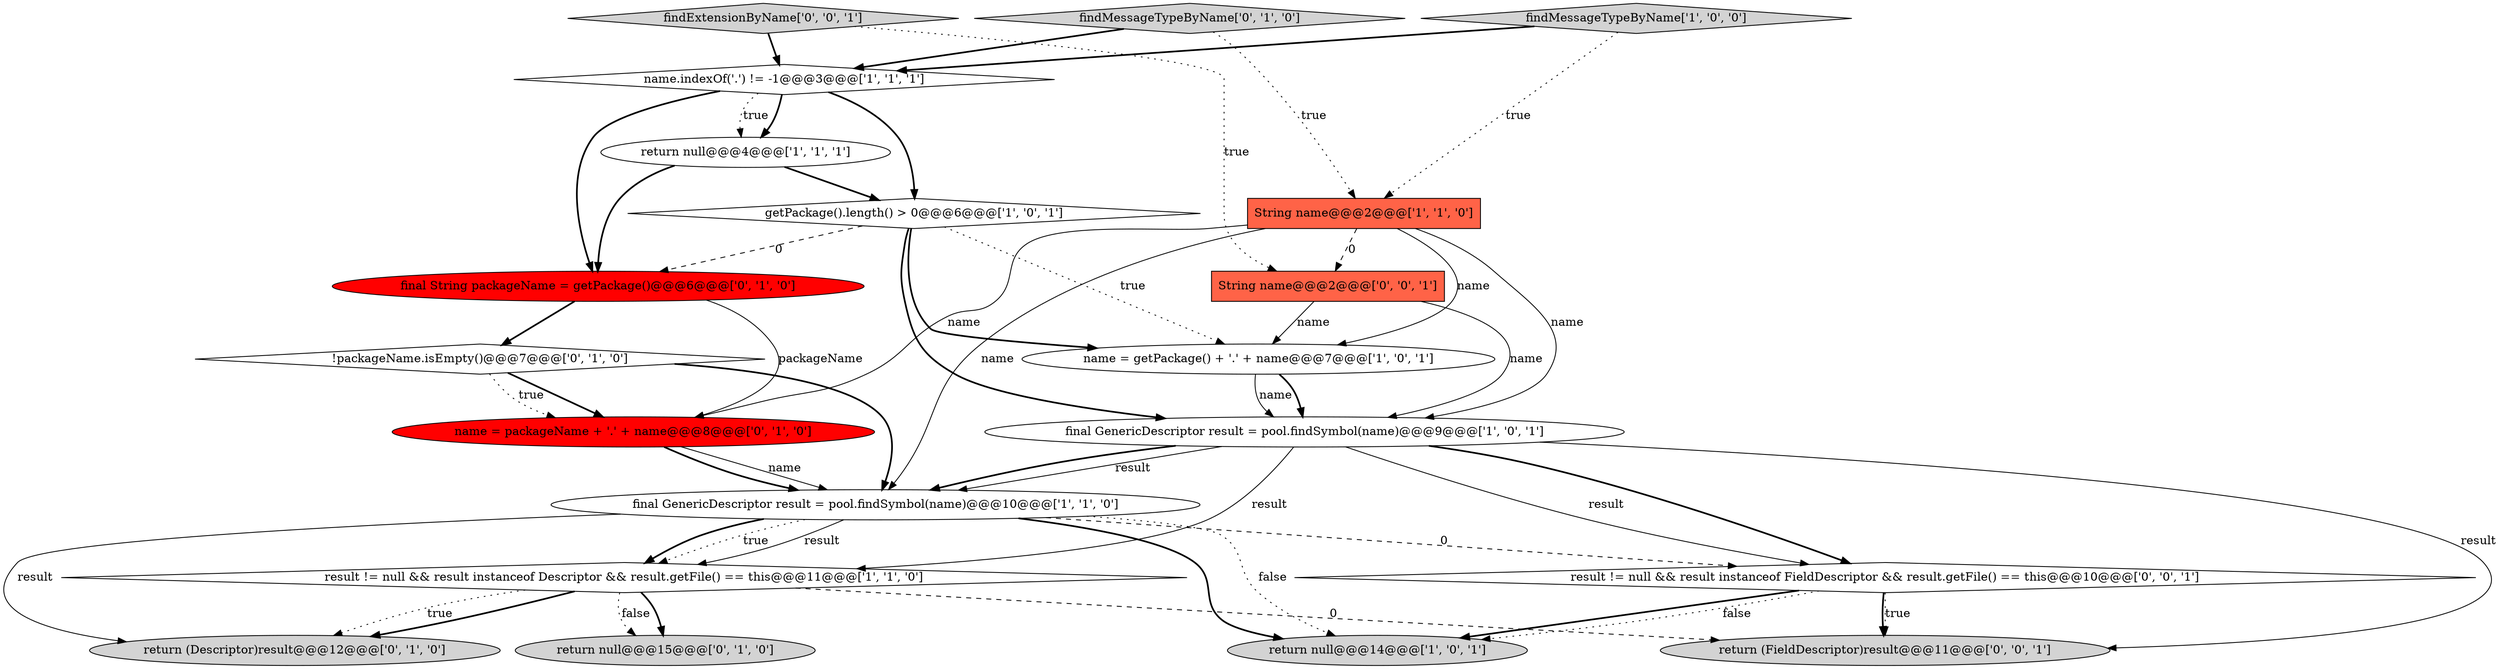 digraph {
14 [style = filled, label = "!packageName.isEmpty()@@@7@@@['0', '1', '0']", fillcolor = white, shape = diamond image = "AAA0AAABBB2BBB"];
5 [style = filled, label = "name = getPackage() + '.' + name@@@7@@@['1', '0', '1']", fillcolor = white, shape = ellipse image = "AAA0AAABBB1BBB"];
1 [style = filled, label = "final GenericDescriptor result = pool.findSymbol(name)@@@10@@@['1', '1', '0']", fillcolor = white, shape = ellipse image = "AAA0AAABBB1BBB"];
9 [style = filled, label = "String name@@@2@@@['1', '1', '0']", fillcolor = tomato, shape = box image = "AAA0AAABBB1BBB"];
17 [style = filled, label = "findExtensionByName['0', '0', '1']", fillcolor = lightgray, shape = diamond image = "AAA0AAABBB3BBB"];
11 [style = filled, label = "findMessageTypeByName['0', '1', '0']", fillcolor = lightgray, shape = diamond image = "AAA0AAABBB2BBB"];
2 [style = filled, label = "result != null && result instanceof Descriptor && result.getFile() == this@@@11@@@['1', '1', '0']", fillcolor = white, shape = diamond image = "AAA0AAABBB1BBB"];
8 [style = filled, label = "getPackage().length() > 0@@@6@@@['1', '0', '1']", fillcolor = white, shape = diamond image = "AAA0AAABBB1BBB"];
18 [style = filled, label = "result != null && result instanceof FieldDescriptor && result.getFile() == this@@@10@@@['0', '0', '1']", fillcolor = white, shape = diamond image = "AAA0AAABBB3BBB"];
12 [style = filled, label = "return null@@@15@@@['0', '1', '0']", fillcolor = lightgray, shape = ellipse image = "AAA0AAABBB2BBB"];
16 [style = filled, label = "String name@@@2@@@['0', '0', '1']", fillcolor = tomato, shape = box image = "AAA0AAABBB3BBB"];
19 [style = filled, label = "return (FieldDescriptor)result@@@11@@@['0', '0', '1']", fillcolor = lightgray, shape = ellipse image = "AAA0AAABBB3BBB"];
7 [style = filled, label = "name.indexOf('.') != -1@@@3@@@['1', '1', '1']", fillcolor = white, shape = diamond image = "AAA0AAABBB1BBB"];
4 [style = filled, label = "final GenericDescriptor result = pool.findSymbol(name)@@@9@@@['1', '0', '1']", fillcolor = white, shape = ellipse image = "AAA0AAABBB1BBB"];
3 [style = filled, label = "return null@@@14@@@['1', '0', '1']", fillcolor = lightgray, shape = ellipse image = "AAA0AAABBB1BBB"];
0 [style = filled, label = "return null@@@4@@@['1', '1', '1']", fillcolor = white, shape = ellipse image = "AAA0AAABBB1BBB"];
13 [style = filled, label = "final String packageName = getPackage()@@@6@@@['0', '1', '0']", fillcolor = red, shape = ellipse image = "AAA1AAABBB2BBB"];
6 [style = filled, label = "findMessageTypeByName['1', '0', '0']", fillcolor = lightgray, shape = diamond image = "AAA0AAABBB1BBB"];
10 [style = filled, label = "name = packageName + '.' + name@@@8@@@['0', '1', '0']", fillcolor = red, shape = ellipse image = "AAA1AAABBB2BBB"];
15 [style = filled, label = "return (Descriptor)result@@@12@@@['0', '1', '0']", fillcolor = lightgray, shape = ellipse image = "AAA0AAABBB2BBB"];
7->13 [style = bold, label=""];
1->3 [style = dotted, label="false"];
18->3 [style = bold, label=""];
9->16 [style = dashed, label="0"];
2->19 [style = dashed, label="0"];
13->10 [style = solid, label="packageName"];
0->13 [style = bold, label=""];
16->5 [style = solid, label="name"];
16->4 [style = solid, label="name"];
1->15 [style = solid, label="result"];
18->19 [style = dotted, label="true"];
1->3 [style = bold, label=""];
2->15 [style = dotted, label="true"];
18->19 [style = bold, label=""];
4->19 [style = solid, label="result"];
14->10 [style = bold, label=""];
5->4 [style = solid, label="name"];
11->9 [style = dotted, label="true"];
7->0 [style = bold, label=""];
4->18 [style = bold, label=""];
1->18 [style = dashed, label="0"];
10->1 [style = solid, label="name"];
7->0 [style = dotted, label="true"];
7->8 [style = bold, label=""];
14->10 [style = dotted, label="true"];
14->1 [style = bold, label=""];
18->3 [style = dotted, label="false"];
2->12 [style = bold, label=""];
8->13 [style = dashed, label="0"];
17->16 [style = dotted, label="true"];
17->7 [style = bold, label=""];
4->1 [style = solid, label="result"];
4->18 [style = solid, label="result"];
2->12 [style = dotted, label="false"];
8->5 [style = bold, label=""];
6->9 [style = dotted, label="true"];
8->5 [style = dotted, label="true"];
5->4 [style = bold, label=""];
2->15 [style = bold, label=""];
0->8 [style = bold, label=""];
9->4 [style = solid, label="name"];
4->1 [style = bold, label=""];
1->2 [style = bold, label=""];
8->4 [style = bold, label=""];
1->2 [style = dotted, label="true"];
6->7 [style = bold, label=""];
10->1 [style = bold, label=""];
9->1 [style = solid, label="name"];
4->2 [style = solid, label="result"];
1->2 [style = solid, label="result"];
13->14 [style = bold, label=""];
9->5 [style = solid, label="name"];
11->7 [style = bold, label=""];
9->10 [style = solid, label="name"];
}
